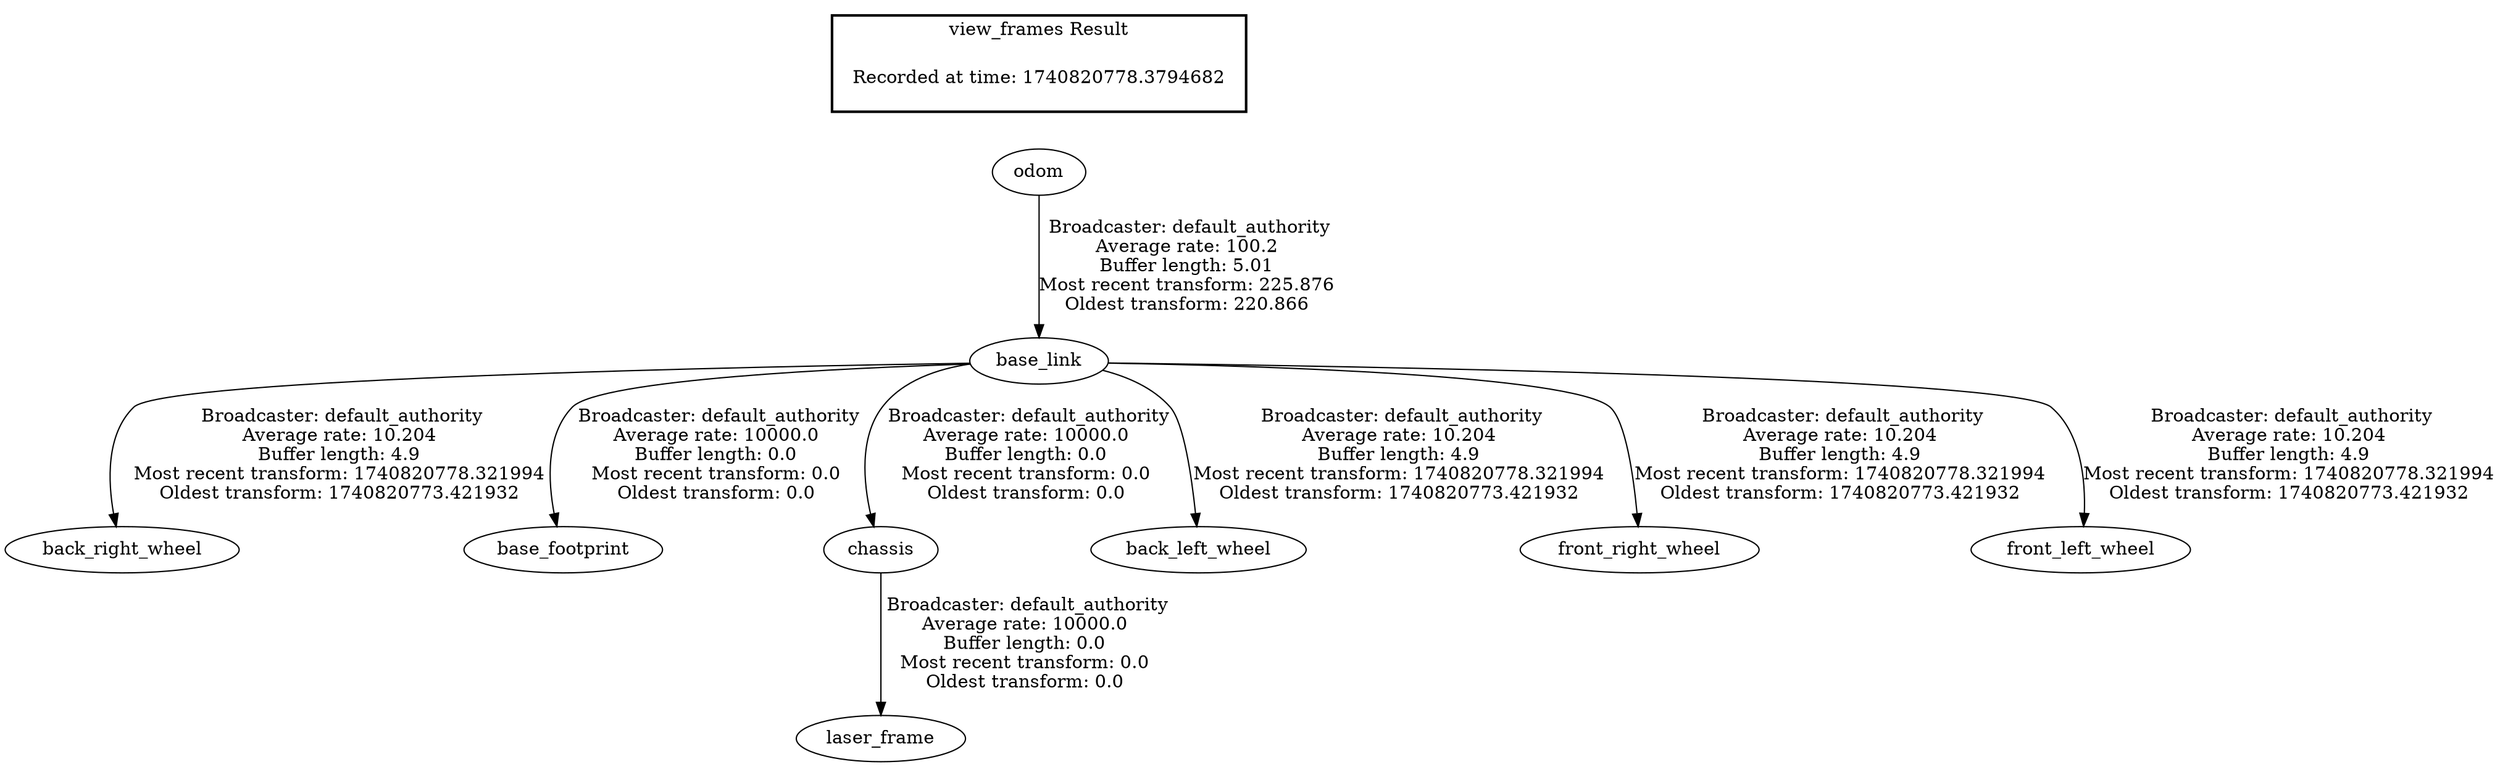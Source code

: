 digraph G {
"base_link" -> "back_right_wheel"[label=" Broadcaster: default_authority\nAverage rate: 10.204\nBuffer length: 4.9\nMost recent transform: 1740820778.321994\nOldest transform: 1740820773.421932\n"];
"odom" -> "base_link"[label=" Broadcaster: default_authority\nAverage rate: 100.2\nBuffer length: 5.01\nMost recent transform: 225.876\nOldest transform: 220.866\n"];
"base_link" -> "base_footprint"[label=" Broadcaster: default_authority\nAverage rate: 10000.0\nBuffer length: 0.0\nMost recent transform: 0.0\nOldest transform: 0.0\n"];
"base_link" -> "chassis"[label=" Broadcaster: default_authority\nAverage rate: 10000.0\nBuffer length: 0.0\nMost recent transform: 0.0\nOldest transform: 0.0\n"];
"chassis" -> "laser_frame"[label=" Broadcaster: default_authority\nAverage rate: 10000.0\nBuffer length: 0.0\nMost recent transform: 0.0\nOldest transform: 0.0\n"];
"base_link" -> "back_left_wheel"[label=" Broadcaster: default_authority\nAverage rate: 10.204\nBuffer length: 4.9\nMost recent transform: 1740820778.321994\nOldest transform: 1740820773.421932\n"];
"base_link" -> "front_right_wheel"[label=" Broadcaster: default_authority\nAverage rate: 10.204\nBuffer length: 4.9\nMost recent transform: 1740820778.321994\nOldest transform: 1740820773.421932\n"];
"base_link" -> "front_left_wheel"[label=" Broadcaster: default_authority\nAverage rate: 10.204\nBuffer length: 4.9\nMost recent transform: 1740820778.321994\nOldest transform: 1740820773.421932\n"];
edge [style=invis];
 subgraph cluster_legend { style=bold; color=black; label ="view_frames Result";
"Recorded at time: 1740820778.3794682"[ shape=plaintext ] ;
}->"odom";
}
